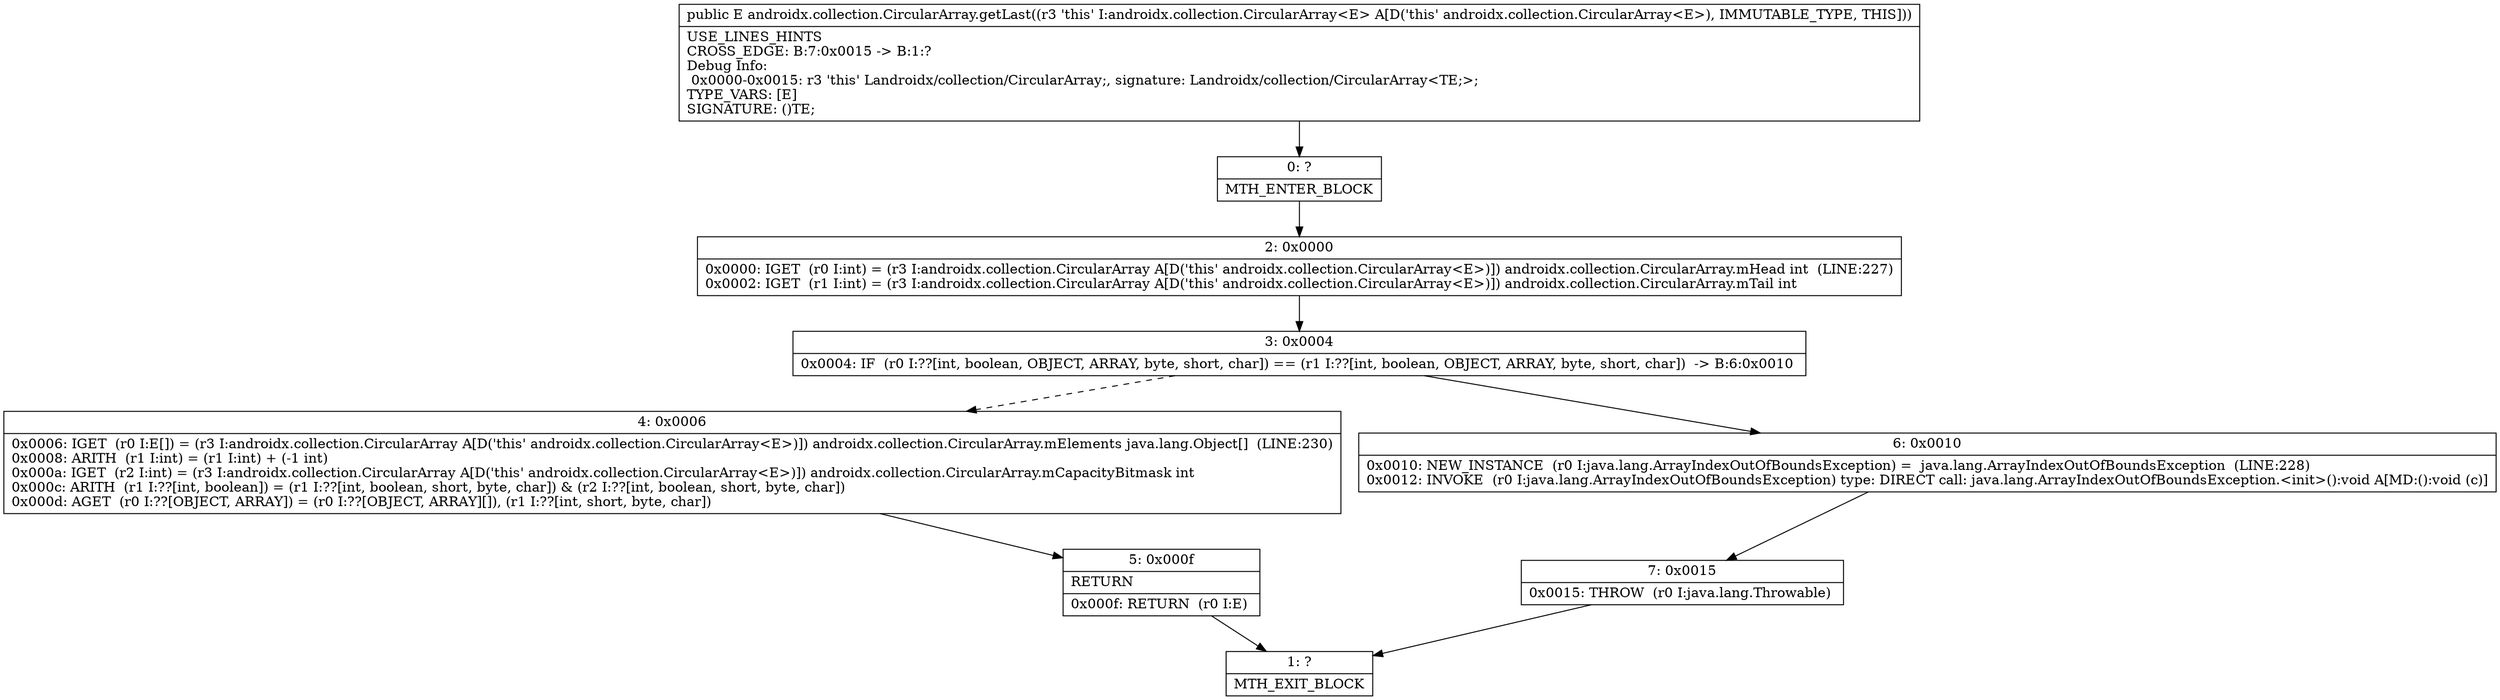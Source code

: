 digraph "CFG forandroidx.collection.CircularArray.getLast()Ljava\/lang\/Object;" {
Node_0 [shape=record,label="{0\:\ ?|MTH_ENTER_BLOCK\l}"];
Node_2 [shape=record,label="{2\:\ 0x0000|0x0000: IGET  (r0 I:int) = (r3 I:androidx.collection.CircularArray A[D('this' androidx.collection.CircularArray\<E\>)]) androidx.collection.CircularArray.mHead int  (LINE:227)\l0x0002: IGET  (r1 I:int) = (r3 I:androidx.collection.CircularArray A[D('this' androidx.collection.CircularArray\<E\>)]) androidx.collection.CircularArray.mTail int \l}"];
Node_3 [shape=record,label="{3\:\ 0x0004|0x0004: IF  (r0 I:??[int, boolean, OBJECT, ARRAY, byte, short, char]) == (r1 I:??[int, boolean, OBJECT, ARRAY, byte, short, char])  \-\> B:6:0x0010 \l}"];
Node_4 [shape=record,label="{4\:\ 0x0006|0x0006: IGET  (r0 I:E[]) = (r3 I:androidx.collection.CircularArray A[D('this' androidx.collection.CircularArray\<E\>)]) androidx.collection.CircularArray.mElements java.lang.Object[]  (LINE:230)\l0x0008: ARITH  (r1 I:int) = (r1 I:int) + (\-1 int) \l0x000a: IGET  (r2 I:int) = (r3 I:androidx.collection.CircularArray A[D('this' androidx.collection.CircularArray\<E\>)]) androidx.collection.CircularArray.mCapacityBitmask int \l0x000c: ARITH  (r1 I:??[int, boolean]) = (r1 I:??[int, boolean, short, byte, char]) & (r2 I:??[int, boolean, short, byte, char]) \l0x000d: AGET  (r0 I:??[OBJECT, ARRAY]) = (r0 I:??[OBJECT, ARRAY][]), (r1 I:??[int, short, byte, char]) \l}"];
Node_5 [shape=record,label="{5\:\ 0x000f|RETURN\l|0x000f: RETURN  (r0 I:E) \l}"];
Node_1 [shape=record,label="{1\:\ ?|MTH_EXIT_BLOCK\l}"];
Node_6 [shape=record,label="{6\:\ 0x0010|0x0010: NEW_INSTANCE  (r0 I:java.lang.ArrayIndexOutOfBoundsException) =  java.lang.ArrayIndexOutOfBoundsException  (LINE:228)\l0x0012: INVOKE  (r0 I:java.lang.ArrayIndexOutOfBoundsException) type: DIRECT call: java.lang.ArrayIndexOutOfBoundsException.\<init\>():void A[MD:():void (c)]\l}"];
Node_7 [shape=record,label="{7\:\ 0x0015|0x0015: THROW  (r0 I:java.lang.Throwable) \l}"];
MethodNode[shape=record,label="{public E androidx.collection.CircularArray.getLast((r3 'this' I:androidx.collection.CircularArray\<E\> A[D('this' androidx.collection.CircularArray\<E\>), IMMUTABLE_TYPE, THIS]))  | USE_LINES_HINTS\lCROSS_EDGE: B:7:0x0015 \-\> B:1:?\lDebug Info:\l  0x0000\-0x0015: r3 'this' Landroidx\/collection\/CircularArray;, signature: Landroidx\/collection\/CircularArray\<TE;\>;\lTYPE_VARS: [E]\lSIGNATURE: ()TE;\l}"];
MethodNode -> Node_0;Node_0 -> Node_2;
Node_2 -> Node_3;
Node_3 -> Node_4[style=dashed];
Node_3 -> Node_6;
Node_4 -> Node_5;
Node_5 -> Node_1;
Node_6 -> Node_7;
Node_7 -> Node_1;
}

